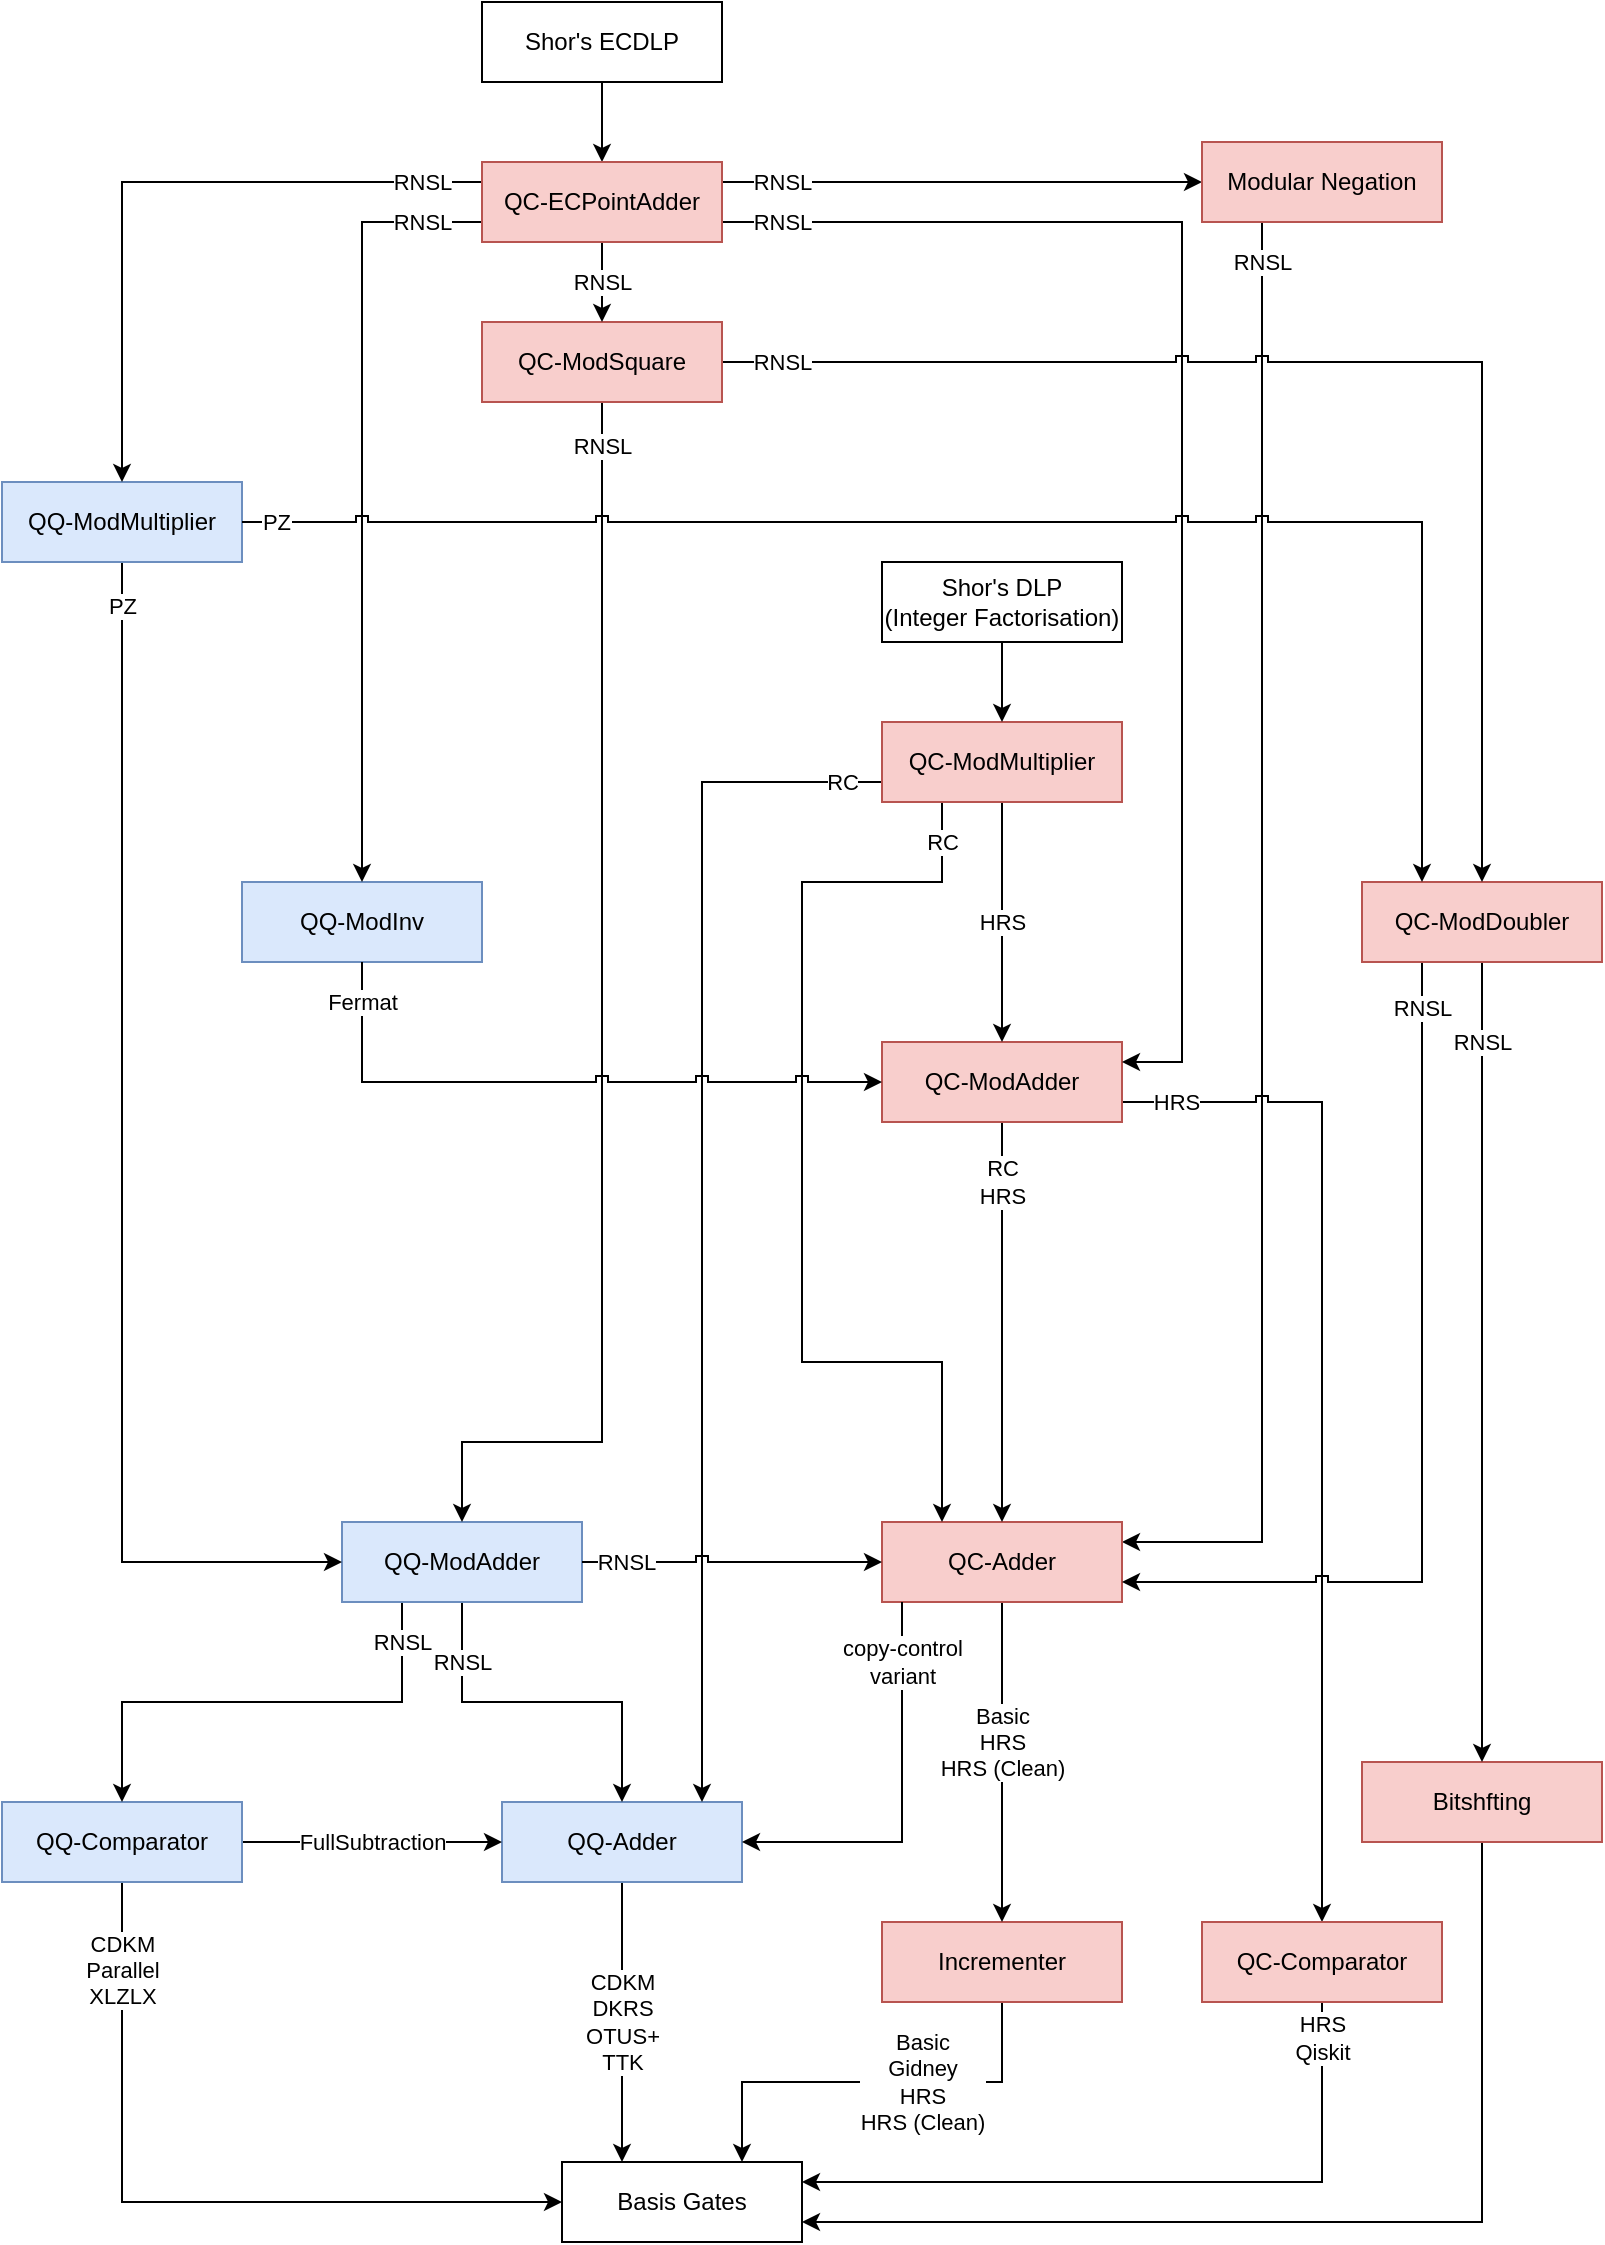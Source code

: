 <mxfile version="23.1.1" type="device">
  <diagram name="Page-1" id="52a04d89-c75d-2922-d76d-85b35f80e030">
    <mxGraphModel dx="2302" dy="1599" grid="1" gridSize="10" guides="1" tooltips="1" connect="1" arrows="1" fold="1" page="1" pageScale="1" pageWidth="1100" pageHeight="850" background="none" math="0" shadow="0">
      <root>
        <mxCell id="0" />
        <mxCell id="1" parent="0" />
        <mxCell id="XX3P8PkfKymy_jscX6aa-18" value="RNSL" style="edgeStyle=orthogonalEdgeStyle;rounded=0;orthogonalLoop=1;jettySize=auto;html=1;exitX=0.25;exitY=1;exitDx=0;exitDy=0;entryX=1;entryY=0.25;entryDx=0;entryDy=0;strokeColor=default;jumpStyle=sharp;" edge="1" parent="1" source="XX3P8PkfKymy_jscX6aa-17" target="XX3P8PkfKymy_jscX6aa-2">
          <mxGeometry x="-0.945" relative="1" as="geometry">
            <Array as="points">
              <mxPoint x="390" y="-120" />
              <mxPoint x="390" y="490" />
            </Array>
            <mxPoint as="offset" />
          </mxGeometry>
        </mxCell>
        <mxCell id="XX3P8PkfKymy_jscX6aa-52" value="RNSL" style="edgeStyle=orthogonalEdgeStyle;rounded=0;orthogonalLoop=1;jettySize=auto;html=1;exitX=1;exitY=0.25;exitDx=0;exitDy=0;entryX=0;entryY=0.5;entryDx=0;entryDy=0;" edge="1" parent="1" source="XX3P8PkfKymy_jscX6aa-46" target="XX3P8PkfKymy_jscX6aa-17">
          <mxGeometry x="-0.75" relative="1" as="geometry">
            <Array as="points" />
            <mxPoint as="offset" />
          </mxGeometry>
        </mxCell>
        <mxCell id="XX3P8PkfKymy_jscX6aa-9" value="Basic&lt;br&gt;Gidney&lt;br&gt;HRS&lt;br&gt;HRS (Clean)" style="edgeStyle=orthogonalEdgeStyle;rounded=0;orthogonalLoop=1;jettySize=auto;html=1;exitX=0.5;exitY=1;exitDx=0;exitDy=0;entryX=0.75;entryY=0;entryDx=0;entryDy=0;" edge="1" parent="1" source="XX3P8PkfKymy_jscX6aa-1" target="XX3P8PkfKymy_jscX6aa-3">
          <mxGeometry x="-0.238" relative="1" as="geometry">
            <mxPoint as="offset" />
          </mxGeometry>
        </mxCell>
        <mxCell id="XX3P8PkfKymy_jscX6aa-1" value="Incrementer" style="rounded=0;whiteSpace=wrap;html=1;fillColor=#f8cecc;strokeColor=#b85450;" vertex="1" parent="1">
          <mxGeometry x="200" y="680" width="120" height="40" as="geometry" />
        </mxCell>
        <mxCell id="XX3P8PkfKymy_jscX6aa-5" value="Basic&lt;br&gt;HRS&lt;br&gt;HRS (Clean)" style="edgeStyle=orthogonalEdgeStyle;rounded=0;orthogonalLoop=1;jettySize=auto;html=1;exitX=0.5;exitY=1;exitDx=0;exitDy=0;entryX=0.5;entryY=0;entryDx=0;entryDy=0;" edge="1" parent="1" source="XX3P8PkfKymy_jscX6aa-2" target="XX3P8PkfKymy_jscX6aa-1">
          <mxGeometry x="-0.125" relative="1" as="geometry">
            <mxPoint as="offset" />
          </mxGeometry>
        </mxCell>
        <mxCell id="XX3P8PkfKymy_jscX6aa-2" value="QC-Adder" style="rounded=0;whiteSpace=wrap;html=1;fillColor=#f8cecc;strokeColor=#b85450;" vertex="1" parent="1">
          <mxGeometry x="200" y="480" width="120" height="40" as="geometry" />
        </mxCell>
        <mxCell id="XX3P8PkfKymy_jscX6aa-3" value="Basis Gates" style="rounded=0;whiteSpace=wrap;html=1;" vertex="1" parent="1">
          <mxGeometry x="40" y="800" width="120" height="40" as="geometry" />
        </mxCell>
        <mxCell id="XX3P8PkfKymy_jscX6aa-7" value="CDKM&lt;br&gt;DKRS&lt;br&gt;OTUS+&lt;br&gt;TTK" style="edgeStyle=orthogonalEdgeStyle;rounded=0;orthogonalLoop=1;jettySize=auto;html=1;exitX=0.5;exitY=1;exitDx=0;exitDy=0;entryX=0.25;entryY=0;entryDx=0;entryDy=0;" edge="1" parent="1" source="XX3P8PkfKymy_jscX6aa-6" target="XX3P8PkfKymy_jscX6aa-3">
          <mxGeometry relative="1" as="geometry" />
        </mxCell>
        <mxCell id="XX3P8PkfKymy_jscX6aa-6" value="QQ-Adder" style="rounded=0;whiteSpace=wrap;html=1;fillColor=#dae8fc;strokeColor=#6c8ebf;" vertex="1" parent="1">
          <mxGeometry x="10" y="620" width="120" height="40" as="geometry" />
        </mxCell>
        <mxCell id="XX3P8PkfKymy_jscX6aa-11" value="RC&lt;br&gt;HRS" style="edgeStyle=orthogonalEdgeStyle;rounded=0;orthogonalLoop=1;jettySize=auto;html=1;exitX=0.5;exitY=1;exitDx=0;exitDy=0;entryX=0.5;entryY=0;entryDx=0;entryDy=0;" edge="1" parent="1" source="XX3P8PkfKymy_jscX6aa-10" target="XX3P8PkfKymy_jscX6aa-2">
          <mxGeometry x="-0.7" relative="1" as="geometry">
            <mxPoint as="offset" />
          </mxGeometry>
        </mxCell>
        <mxCell id="XX3P8PkfKymy_jscX6aa-16" value="HRS" style="edgeStyle=orthogonalEdgeStyle;rounded=0;orthogonalLoop=1;jettySize=auto;html=1;exitX=1;exitY=0.5;exitDx=0;exitDy=0;entryX=0.5;entryY=0;entryDx=0;entryDy=0;jumpStyle=sharp;" edge="1" parent="1" source="XX3P8PkfKymy_jscX6aa-10" target="XX3P8PkfKymy_jscX6aa-13">
          <mxGeometry x="-0.857" relative="1" as="geometry">
            <Array as="points">
              <mxPoint x="320" y="270" />
              <mxPoint x="420" y="270" />
            </Array>
            <mxPoint as="offset" />
          </mxGeometry>
        </mxCell>
        <mxCell id="XX3P8PkfKymy_jscX6aa-10" value="QC-ModAdder" style="rounded=0;whiteSpace=wrap;html=1;fillColor=#f8cecc;strokeColor=#b85450;" vertex="1" parent="1">
          <mxGeometry x="200" y="240" width="120" height="40" as="geometry" />
        </mxCell>
        <mxCell id="XX3P8PkfKymy_jscX6aa-14" value="HRS&lt;br&gt;Qiskit" style="edgeStyle=orthogonalEdgeStyle;rounded=0;orthogonalLoop=1;jettySize=auto;html=1;exitX=0.5;exitY=1;exitDx=0;exitDy=0;" edge="1" parent="1" source="XX3P8PkfKymy_jscX6aa-13">
          <mxGeometry x="-0.897" relative="1" as="geometry">
            <mxPoint x="160" y="810" as="targetPoint" />
            <Array as="points">
              <mxPoint x="420" y="810" />
            </Array>
            <mxPoint as="offset" />
          </mxGeometry>
        </mxCell>
        <mxCell id="XX3P8PkfKymy_jscX6aa-13" value="QC-Comparator" style="rounded=0;whiteSpace=wrap;html=1;fillColor=#f8cecc;strokeColor=#b85450;" vertex="1" parent="1">
          <mxGeometry x="360" y="680" width="120" height="40" as="geometry" />
        </mxCell>
        <mxCell id="XX3P8PkfKymy_jscX6aa-17" value="Modular Negation" style="rounded=0;whiteSpace=wrap;html=1;fillColor=#f8cecc;strokeColor=#b85450;" vertex="1" parent="1">
          <mxGeometry x="360" y="-210" width="120" height="40" as="geometry" />
        </mxCell>
        <mxCell id="XX3P8PkfKymy_jscX6aa-20" value="CDKM&lt;br&gt;Parallel&lt;br&gt;XLZLX" style="edgeStyle=orthogonalEdgeStyle;rounded=0;orthogonalLoop=1;jettySize=auto;html=1;exitX=0.5;exitY=1;exitDx=0;exitDy=0;entryX=0;entryY=0.5;entryDx=0;entryDy=0;" edge="1" parent="1" source="XX3P8PkfKymy_jscX6aa-19" target="XX3P8PkfKymy_jscX6aa-3">
          <mxGeometry x="-0.771" relative="1" as="geometry">
            <mxPoint as="offset" />
          </mxGeometry>
        </mxCell>
        <mxCell id="XX3P8PkfKymy_jscX6aa-21" value="FullSubtraction" style="edgeStyle=orthogonalEdgeStyle;rounded=0;orthogonalLoop=1;jettySize=auto;html=1;exitX=1;exitY=0.5;exitDx=0;exitDy=0;entryX=0;entryY=0.5;entryDx=0;entryDy=0;" edge="1" parent="1" source="XX3P8PkfKymy_jscX6aa-19" target="XX3P8PkfKymy_jscX6aa-6">
          <mxGeometry relative="1" as="geometry" />
        </mxCell>
        <mxCell id="XX3P8PkfKymy_jscX6aa-19" value="QQ-Comparator" style="rounded=0;whiteSpace=wrap;html=1;fillColor=#dae8fc;strokeColor=#6c8ebf;" vertex="1" parent="1">
          <mxGeometry x="-240" y="620" width="120" height="40" as="geometry" />
        </mxCell>
        <mxCell id="XX3P8PkfKymy_jscX6aa-23" value="RNSL" style="edgeStyle=orthogonalEdgeStyle;rounded=0;orthogonalLoop=1;jettySize=auto;html=1;exitX=0.5;exitY=1;exitDx=0;exitDy=0;entryX=0.5;entryY=0;entryDx=0;entryDy=0;" edge="1" parent="1" source="XX3P8PkfKymy_jscX6aa-22" target="XX3P8PkfKymy_jscX6aa-6">
          <mxGeometry x="-0.667" relative="1" as="geometry">
            <mxPoint as="offset" />
          </mxGeometry>
        </mxCell>
        <mxCell id="XX3P8PkfKymy_jscX6aa-24" value="RNSL" style="edgeStyle=orthogonalEdgeStyle;rounded=0;orthogonalLoop=1;jettySize=auto;html=1;exitX=0.25;exitY=1;exitDx=0;exitDy=0;entryX=0.5;entryY=0;entryDx=0;entryDy=0;" edge="1" parent="1" source="XX3P8PkfKymy_jscX6aa-22" target="XX3P8PkfKymy_jscX6aa-19">
          <mxGeometry x="-0.833" relative="1" as="geometry">
            <mxPoint as="offset" />
          </mxGeometry>
        </mxCell>
        <mxCell id="XX3P8PkfKymy_jscX6aa-22" value="QQ-ModAdder" style="rounded=0;whiteSpace=wrap;html=1;fillColor=#dae8fc;strokeColor=#6c8ebf;" vertex="1" parent="1">
          <mxGeometry x="-70" y="480" width="120" height="40" as="geometry" />
        </mxCell>
        <mxCell id="XX3P8PkfKymy_jscX6aa-27" style="edgeStyle=orthogonalEdgeStyle;rounded=0;orthogonalLoop=1;jettySize=auto;html=1;exitX=0.5;exitY=1;exitDx=0;exitDy=0;entryX=1;entryY=0.75;entryDx=0;entryDy=0;" edge="1" parent="1" source="XX3P8PkfKymy_jscX6aa-26" target="XX3P8PkfKymy_jscX6aa-3">
          <mxGeometry relative="1" as="geometry" />
        </mxCell>
        <mxCell id="XX3P8PkfKymy_jscX6aa-26" value="Bitshfting" style="rounded=0;whiteSpace=wrap;html=1;fillColor=#f8cecc;strokeColor=#b85450;" vertex="1" parent="1">
          <mxGeometry x="440" y="600" width="120" height="40" as="geometry" />
        </mxCell>
        <mxCell id="XX3P8PkfKymy_jscX6aa-29" value="RNSL" style="edgeStyle=orthogonalEdgeStyle;rounded=0;orthogonalLoop=1;jettySize=auto;html=1;exitX=0.25;exitY=1;exitDx=0;exitDy=0;entryX=1;entryY=0.75;entryDx=0;entryDy=0;jumpStyle=sharp;" edge="1" parent="1" source="XX3P8PkfKymy_jscX6aa-28" target="XX3P8PkfKymy_jscX6aa-2">
          <mxGeometry x="-0.903" relative="1" as="geometry">
            <mxPoint as="offset" />
          </mxGeometry>
        </mxCell>
        <mxCell id="XX3P8PkfKymy_jscX6aa-30" value="RNSL" style="edgeStyle=orthogonalEdgeStyle;rounded=0;orthogonalLoop=1;jettySize=auto;html=1;entryX=0.5;entryY=0;entryDx=0;entryDy=0;exitX=0.5;exitY=1;exitDx=0;exitDy=0;" edge="1" parent="1" source="XX3P8PkfKymy_jscX6aa-28" target="XX3P8PkfKymy_jscX6aa-26">
          <mxGeometry x="-0.8" relative="1" as="geometry">
            <mxPoint x="680" y="300" as="sourcePoint" />
            <mxPoint as="offset" />
          </mxGeometry>
        </mxCell>
        <mxCell id="XX3P8PkfKymy_jscX6aa-28" value="QC-ModDoubler" style="rounded=0;whiteSpace=wrap;html=1;fillColor=#f8cecc;strokeColor=#b85450;" vertex="1" parent="1">
          <mxGeometry x="440" y="160" width="120" height="40" as="geometry" />
        </mxCell>
        <mxCell id="XX3P8PkfKymy_jscX6aa-32" value="RC" style="edgeStyle=orthogonalEdgeStyle;rounded=0;orthogonalLoop=1;jettySize=auto;html=1;exitX=0.25;exitY=1;exitDx=0;exitDy=0;entryX=0.25;entryY=0;entryDx=0;entryDy=0;" edge="1" parent="1" source="XX3P8PkfKymy_jscX6aa-31" target="XX3P8PkfKymy_jscX6aa-2">
          <mxGeometry x="-0.92" relative="1" as="geometry">
            <Array as="points">
              <mxPoint x="230" y="160" />
              <mxPoint x="160" y="160" />
              <mxPoint x="160" y="400" />
              <mxPoint x="230" y="400" />
            </Array>
            <mxPoint as="offset" />
          </mxGeometry>
        </mxCell>
        <mxCell id="XX3P8PkfKymy_jscX6aa-33" value="HRS" style="edgeStyle=orthogonalEdgeStyle;rounded=0;orthogonalLoop=1;jettySize=auto;html=1;exitX=0.5;exitY=1;exitDx=0;exitDy=0;entryX=0.5;entryY=0;entryDx=0;entryDy=0;" edge="1" parent="1" source="XX3P8PkfKymy_jscX6aa-31" target="XX3P8PkfKymy_jscX6aa-10">
          <mxGeometry relative="1" as="geometry" />
        </mxCell>
        <mxCell id="XX3P8PkfKymy_jscX6aa-34" value="RC" style="edgeStyle=orthogonalEdgeStyle;rounded=0;orthogonalLoop=1;jettySize=auto;html=1;exitX=0;exitY=0.75;exitDx=0;exitDy=0;jumpStyle=sharp;" edge="1" parent="1" source="XX3P8PkfKymy_jscX6aa-31">
          <mxGeometry x="-0.933" relative="1" as="geometry">
            <mxPoint x="110" y="620" as="targetPoint" />
            <Array as="points">
              <mxPoint x="110" y="110" />
            </Array>
            <mxPoint as="offset" />
          </mxGeometry>
        </mxCell>
        <mxCell id="XX3P8PkfKymy_jscX6aa-31" value="QC-ModMultiplier" style="rounded=0;whiteSpace=wrap;html=1;fillColor=#f8cecc;strokeColor=#b85450;" vertex="1" parent="1">
          <mxGeometry x="200" y="80" width="120" height="40" as="geometry" />
        </mxCell>
        <mxCell id="XX3P8PkfKymy_jscX6aa-36" style="edgeStyle=orthogonalEdgeStyle;rounded=0;orthogonalLoop=1;jettySize=auto;html=1;exitX=0.5;exitY=1;exitDx=0;exitDy=0;entryX=0.5;entryY=0;entryDx=0;entryDy=0;" edge="1" parent="1" source="XX3P8PkfKymy_jscX6aa-35" target="XX3P8PkfKymy_jscX6aa-31">
          <mxGeometry relative="1" as="geometry" />
        </mxCell>
        <mxCell id="XX3P8PkfKymy_jscX6aa-35" value="Shor&#39;s DLP&lt;br&gt;(Integer Factorisation)" style="rounded=0;whiteSpace=wrap;html=1;" vertex="1" parent="1">
          <mxGeometry x="200" width="120" height="40" as="geometry" />
        </mxCell>
        <mxCell id="XX3P8PkfKymy_jscX6aa-47" style="edgeStyle=orthogonalEdgeStyle;rounded=0;orthogonalLoop=1;jettySize=auto;html=1;exitX=0.5;exitY=1;exitDx=0;exitDy=0;entryX=0.5;entryY=0;entryDx=0;entryDy=0;" edge="1" parent="1" source="XX3P8PkfKymy_jscX6aa-37" target="XX3P8PkfKymy_jscX6aa-46">
          <mxGeometry relative="1" as="geometry" />
        </mxCell>
        <mxCell id="XX3P8PkfKymy_jscX6aa-48" value="RNSL" style="edgeStyle=orthogonalEdgeStyle;rounded=0;orthogonalLoop=1;jettySize=auto;html=1;exitX=1;exitY=0.75;exitDx=0;exitDy=0;entryX=1;entryY=0.25;entryDx=0;entryDy=0;" edge="1" parent="1" source="XX3P8PkfKymy_jscX6aa-46" target="XX3P8PkfKymy_jscX6aa-10">
          <mxGeometry x="-0.912" relative="1" as="geometry">
            <mxPoint x="80" y="-170" as="sourcePoint" />
            <mxPoint x="280" y="250" as="targetPoint" />
            <Array as="points">
              <mxPoint x="350" y="-170" />
              <mxPoint x="350" y="250" />
            </Array>
            <mxPoint as="offset" />
          </mxGeometry>
        </mxCell>
        <mxCell id="XX3P8PkfKymy_jscX6aa-37" value="Shor&#39;s ECDLP" style="rounded=0;whiteSpace=wrap;html=1;" vertex="1" parent="1">
          <mxGeometry y="-280" width="120" height="40" as="geometry" />
        </mxCell>
        <mxCell id="XX3P8PkfKymy_jscX6aa-38" value="QQ-ModInv" style="rounded=0;whiteSpace=wrap;html=1;fillColor=#dae8fc;strokeColor=#6c8ebf;" vertex="1" parent="1">
          <mxGeometry x="-120" y="160" width="120" height="40" as="geometry" />
        </mxCell>
        <mxCell id="XX3P8PkfKymy_jscX6aa-41" value="RNSL" style="edgeStyle=orthogonalEdgeStyle;rounded=0;orthogonalLoop=1;jettySize=auto;html=1;exitX=0.5;exitY=1;exitDx=0;exitDy=0;jumpStyle=sharp;entryX=0.5;entryY=0;entryDx=0;entryDy=0;" edge="1" parent="1" source="XX3P8PkfKymy_jscX6aa-40" target="XX3P8PkfKymy_jscX6aa-22">
          <mxGeometry x="-0.93" relative="1" as="geometry">
            <mxPoint x="-80" y="480" as="targetPoint" />
            <Array as="points">
              <mxPoint x="60" y="440" />
              <mxPoint x="-10" y="440" />
            </Array>
            <mxPoint as="offset" />
          </mxGeometry>
        </mxCell>
        <mxCell id="XX3P8PkfKymy_jscX6aa-42" value="RNSL" style="edgeStyle=orthogonalEdgeStyle;rounded=0;orthogonalLoop=1;jettySize=auto;html=1;exitX=1;exitY=0.5;exitDx=0;exitDy=0;entryX=0.5;entryY=0;entryDx=0;entryDy=0;jumpStyle=sharp;" edge="1" parent="1" source="XX3P8PkfKymy_jscX6aa-40" target="XX3P8PkfKymy_jscX6aa-28">
          <mxGeometry x="-0.906" relative="1" as="geometry">
            <mxPoint as="offset" />
          </mxGeometry>
        </mxCell>
        <mxCell id="XX3P8PkfKymy_jscX6aa-40" value="QC-ModSquare" style="rounded=0;whiteSpace=wrap;html=1;fillColor=#f8cecc;strokeColor=#b85450;" vertex="1" parent="1">
          <mxGeometry y="-120" width="120" height="40" as="geometry" />
        </mxCell>
        <mxCell id="XX3P8PkfKymy_jscX6aa-39" value="Fermat" style="edgeStyle=orthogonalEdgeStyle;rounded=0;orthogonalLoop=1;jettySize=auto;html=1;exitX=0.5;exitY=1;exitDx=0;exitDy=0;entryX=0;entryY=0.5;entryDx=0;entryDy=0;jumpStyle=sharp;" edge="1" parent="1" source="XX3P8PkfKymy_jscX6aa-38" target="XX3P8PkfKymy_jscX6aa-10">
          <mxGeometry x="-0.875" relative="1" as="geometry">
            <Array as="points">
              <mxPoint x="-60" y="260" />
            </Array>
            <mxPoint as="offset" />
          </mxGeometry>
        </mxCell>
        <mxCell id="XX3P8PkfKymy_jscX6aa-25" value="RNSL" style="edgeStyle=orthogonalEdgeStyle;rounded=0;orthogonalLoop=1;jettySize=auto;html=1;exitX=1;exitY=0.5;exitDx=0;exitDy=0;entryX=0;entryY=0.5;entryDx=0;entryDy=0;jumpStyle=sharp;" edge="1" parent="1" source="XX3P8PkfKymy_jscX6aa-22" target="XX3P8PkfKymy_jscX6aa-2">
          <mxGeometry x="-0.7" relative="1" as="geometry">
            <Array as="points" />
            <mxPoint x="-1" as="offset" />
          </mxGeometry>
        </mxCell>
        <mxCell id="XX3P8PkfKymy_jscX6aa-8" value="copy-control&lt;br&gt;variant" style="edgeStyle=orthogonalEdgeStyle;rounded=0;orthogonalLoop=1;jettySize=auto;html=1;entryX=1;entryY=0.5;entryDx=0;entryDy=0;jumpStyle=sharp;" edge="1" parent="1" target="XX3P8PkfKymy_jscX6aa-6">
          <mxGeometry x="-0.7" relative="1" as="geometry">
            <mxPoint x="210" y="520" as="sourcePoint" />
            <Array as="points">
              <mxPoint x="210" y="520" />
              <mxPoint x="210" y="640" />
            </Array>
            <mxPoint as="offset" />
          </mxGeometry>
        </mxCell>
        <mxCell id="XX3P8PkfKymy_jscX6aa-45" value="PZ" style="edgeStyle=orthogonalEdgeStyle;rounded=0;orthogonalLoop=1;jettySize=auto;html=1;exitX=0.5;exitY=1;exitDx=0;exitDy=0;entryX=0;entryY=0.5;entryDx=0;entryDy=0;" edge="1" parent="1" source="XX3P8PkfKymy_jscX6aa-43" target="XX3P8PkfKymy_jscX6aa-22">
          <mxGeometry x="-0.929" relative="1" as="geometry">
            <mxPoint x="-210" y="500" as="targetPoint" />
            <Array as="points">
              <mxPoint x="-180" y="500" />
            </Array>
            <mxPoint as="offset" />
          </mxGeometry>
        </mxCell>
        <mxCell id="XX3P8PkfKymy_jscX6aa-43" value="QQ-ModMultiplier" style="rounded=0;whiteSpace=wrap;html=1;fillColor=#dae8fc;strokeColor=#6c8ebf;" vertex="1" parent="1">
          <mxGeometry x="-240" y="-40" width="120" height="40" as="geometry" />
        </mxCell>
        <mxCell id="XX3P8PkfKymy_jscX6aa-49" value="RNSL" style="edgeStyle=orthogonalEdgeStyle;rounded=0;orthogonalLoop=1;jettySize=auto;html=1;exitX=0;exitY=0.75;exitDx=0;exitDy=0;entryX=0.5;entryY=0;entryDx=0;entryDy=0;" edge="1" parent="1" source="XX3P8PkfKymy_jscX6aa-46" target="XX3P8PkfKymy_jscX6aa-38">
          <mxGeometry x="-0.846" relative="1" as="geometry">
            <mxPoint as="offset" />
          </mxGeometry>
        </mxCell>
        <mxCell id="XX3P8PkfKymy_jscX6aa-50" value="RNSL" style="edgeStyle=orthogonalEdgeStyle;rounded=0;orthogonalLoop=1;jettySize=auto;html=1;exitX=0;exitY=0.25;exitDx=0;exitDy=0;entryX=0.5;entryY=0;entryDx=0;entryDy=0;" edge="1" parent="1" source="XX3P8PkfKymy_jscX6aa-46" target="XX3P8PkfKymy_jscX6aa-43">
          <mxGeometry x="-0.818" relative="1" as="geometry">
            <mxPoint as="offset" />
          </mxGeometry>
        </mxCell>
        <mxCell id="XX3P8PkfKymy_jscX6aa-51" value="RNSL" style="edgeStyle=orthogonalEdgeStyle;rounded=0;orthogonalLoop=1;jettySize=auto;html=1;exitX=0.5;exitY=1;exitDx=0;exitDy=0;entryX=0.5;entryY=0;entryDx=0;entryDy=0;" edge="1" parent="1" source="XX3P8PkfKymy_jscX6aa-46" target="XX3P8PkfKymy_jscX6aa-40">
          <mxGeometry relative="1" as="geometry">
            <mxPoint as="offset" />
          </mxGeometry>
        </mxCell>
        <mxCell id="XX3P8PkfKymy_jscX6aa-46" value="QC-ECPointAdder" style="rounded=0;whiteSpace=wrap;html=1;fillColor=#f8cecc;strokeColor=#b85450;" vertex="1" parent="1">
          <mxGeometry y="-200" width="120" height="40" as="geometry" />
        </mxCell>
        <mxCell id="XX3P8PkfKymy_jscX6aa-44" value="PZ" style="edgeStyle=orthogonalEdgeStyle;rounded=0;orthogonalLoop=1;jettySize=auto;html=1;exitX=1;exitY=0.5;exitDx=0;exitDy=0;entryX=0.25;entryY=0;entryDx=0;entryDy=0;jumpStyle=sharp;" edge="1" parent="1" source="XX3P8PkfKymy_jscX6aa-43" target="XX3P8PkfKymy_jscX6aa-28">
          <mxGeometry x="-0.957" relative="1" as="geometry">
            <mxPoint as="offset" />
          </mxGeometry>
        </mxCell>
      </root>
    </mxGraphModel>
  </diagram>
</mxfile>

